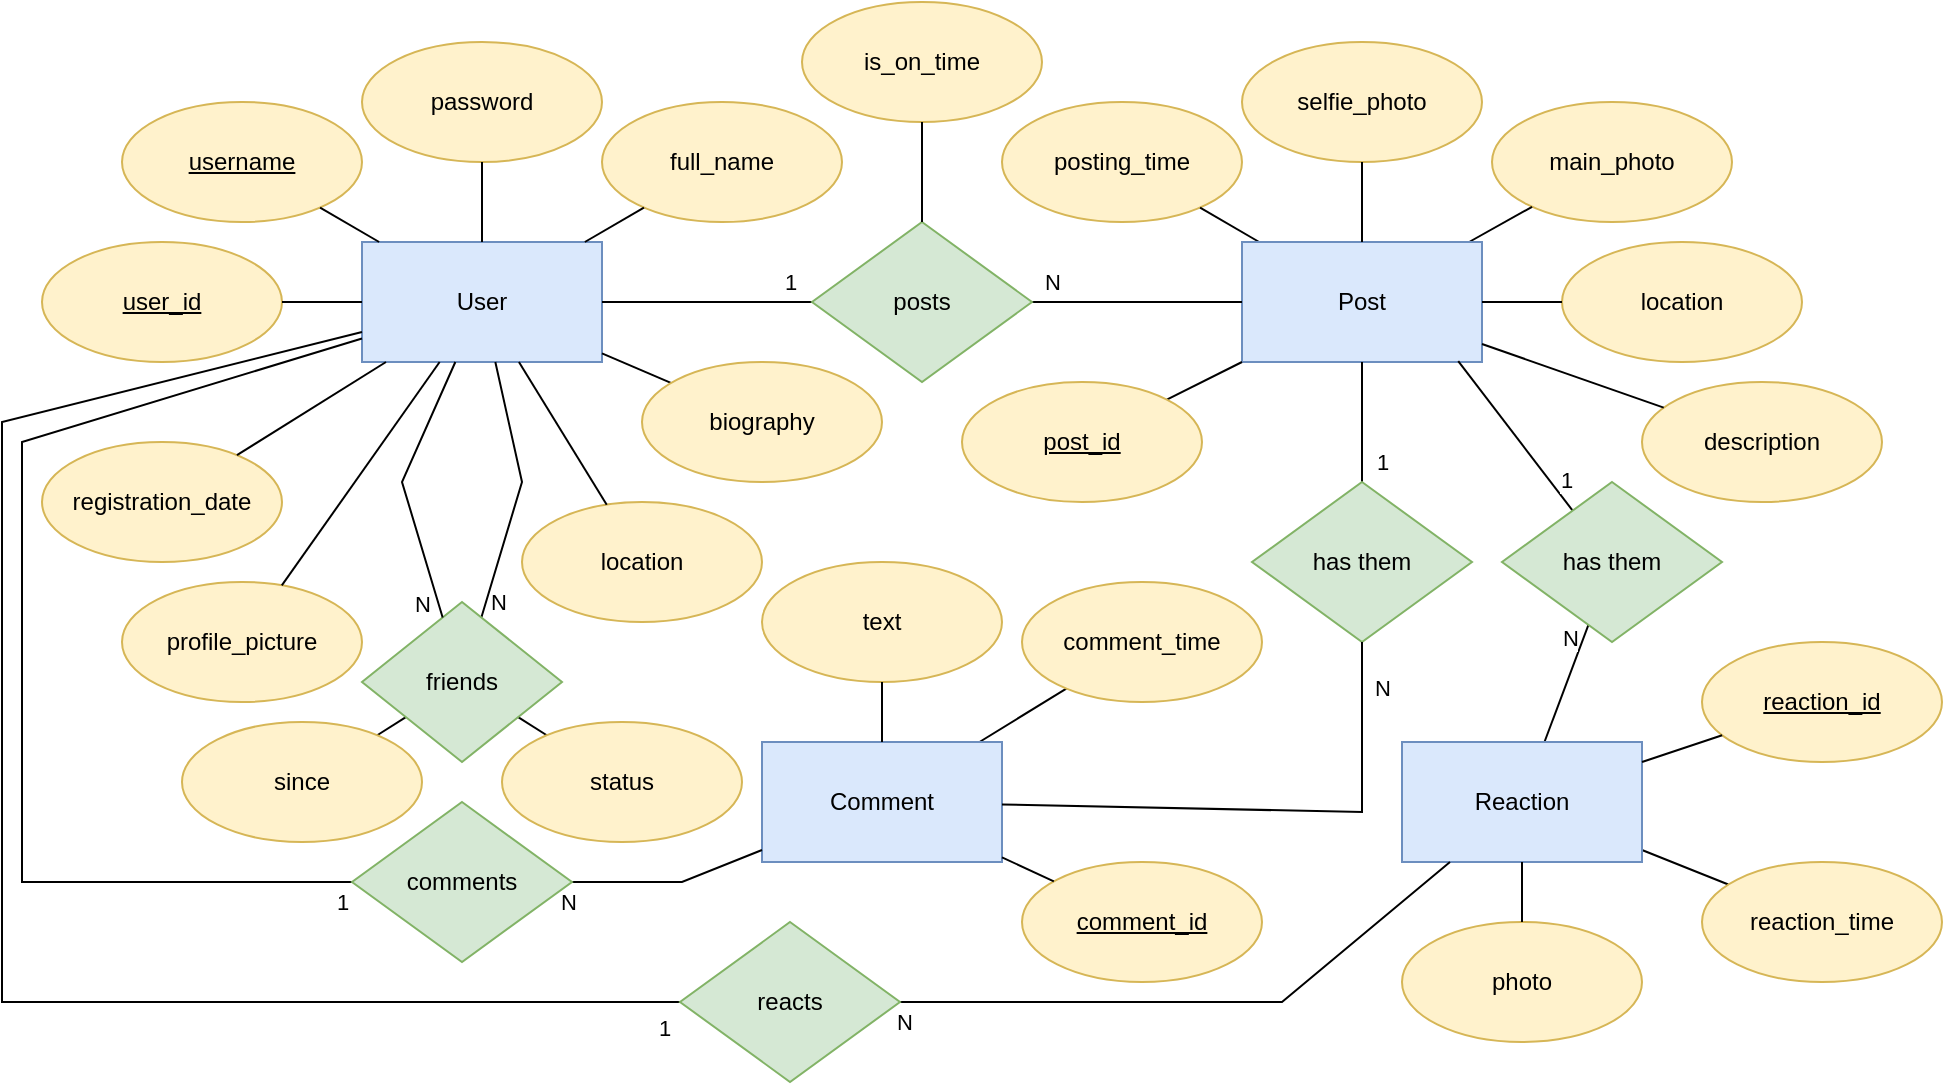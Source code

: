 <mxfile version="20.3.3" type="device"><diagram id="u9HcNteAuFDqeYRJQjm6" name="Page-1"><mxGraphModel dx="1318" dy="826" grid="1" gridSize="10" guides="1" tooltips="1" connect="1" arrows="1" fold="1" page="1" pageScale="1" pageWidth="827" pageHeight="1169" math="0" shadow="0"><root><mxCell id="0"/><mxCell id="1" parent="0"/><mxCell id="w_gpfD4usn8AhkuTjeav-1" value="User" style="rounded=0;whiteSpace=wrap;html=1;fillColor=#dae8fc;strokeColor=#6c8ebf;" parent="1" vertex="1"><mxGeometry x="200" y="150" width="120" height="60" as="geometry"/></mxCell><mxCell id="w_gpfD4usn8AhkuTjeav-2" value="&lt;u&gt;username&lt;/u&gt;" style="ellipse;whiteSpace=wrap;html=1;fillColor=#fff2cc;strokeColor=#d6b656;" parent="1" vertex="1"><mxGeometry x="80" y="80" width="120" height="60" as="geometry"/></mxCell><mxCell id="w_gpfD4usn8AhkuTjeav-3" value="password" style="ellipse;whiteSpace=wrap;html=1;fillColor=#fff2cc;strokeColor=#d6b656;" parent="1" vertex="1"><mxGeometry x="200" y="50" width="120" height="60" as="geometry"/></mxCell><mxCell id="w_gpfD4usn8AhkuTjeav-4" value="posting_time" style="ellipse;whiteSpace=wrap;html=1;fillColor=#fff2cc;strokeColor=#d6b656;" parent="1" vertex="1"><mxGeometry x="520" y="80" width="120" height="60" as="geometry"/></mxCell><mxCell id="w_gpfD4usn8AhkuTjeav-5" value="registration_date" style="ellipse;whiteSpace=wrap;html=1;fillColor=#fff2cc;strokeColor=#d6b656;" parent="1" vertex="1"><mxGeometry x="40" y="250" width="120" height="60" as="geometry"/></mxCell><mxCell id="w_gpfD4usn8AhkuTjeav-6" value="main_photo" style="ellipse;whiteSpace=wrap;html=1;fillColor=#fff2cc;strokeColor=#d6b656;" parent="1" vertex="1"><mxGeometry x="765" y="80" width="120" height="60" as="geometry"/></mxCell><mxCell id="w_gpfD4usn8AhkuTjeav-7" value="&lt;u&gt;user_id&lt;/u&gt;" style="ellipse;whiteSpace=wrap;html=1;fillColor=#fff2cc;strokeColor=#d6b656;" parent="1" vertex="1"><mxGeometry x="40" y="150" width="120" height="60" as="geometry"/></mxCell><mxCell id="w_gpfD4usn8AhkuTjeav-8" value="selfie_photo" style="ellipse;whiteSpace=wrap;html=1;fillColor=#fff2cc;strokeColor=#d6b656;" parent="1" vertex="1"><mxGeometry x="640" y="50" width="120" height="60" as="geometry"/></mxCell><mxCell id="w_gpfD4usn8AhkuTjeav-9" value="" style="endArrow=none;html=1;rounded=0;" parent="1" source="w_gpfD4usn8AhkuTjeav-1" target="w_gpfD4usn8AhkuTjeav-2" edge="1"><mxGeometry width="50" height="50" relative="1" as="geometry"><mxPoint x="300" y="290" as="sourcePoint"/><mxPoint x="350" y="240" as="targetPoint"/></mxGeometry></mxCell><mxCell id="w_gpfD4usn8AhkuTjeav-10" value="" style="endArrow=none;html=1;rounded=0;" parent="1" source="w_gpfD4usn8AhkuTjeav-1" target="w_gpfD4usn8AhkuTjeav-5" edge="1"><mxGeometry width="50" height="50" relative="1" as="geometry"><mxPoint x="380" y="350" as="sourcePoint"/><mxPoint x="430" y="300" as="targetPoint"/></mxGeometry></mxCell><mxCell id="w_gpfD4usn8AhkuTjeav-11" value="" style="endArrow=none;html=1;rounded=0;" parent="1" source="w_gpfD4usn8AhkuTjeav-15" target="w_gpfD4usn8AhkuTjeav-4" edge="1"><mxGeometry width="50" height="50" relative="1" as="geometry"><mxPoint x="450" y="400" as="sourcePoint"/><mxPoint x="500" y="350" as="targetPoint"/></mxGeometry></mxCell><mxCell id="w_gpfD4usn8AhkuTjeav-12" value="" style="endArrow=none;html=1;rounded=0;" parent="1" source="w_gpfD4usn8AhkuTjeav-15" target="w_gpfD4usn8AhkuTjeav-6" edge="1"><mxGeometry width="50" height="50" relative="1" as="geometry"><mxPoint x="460" y="410" as="sourcePoint"/><mxPoint x="510" y="360" as="targetPoint"/></mxGeometry></mxCell><mxCell id="w_gpfD4usn8AhkuTjeav-13" value="" style="endArrow=none;html=1;rounded=0;" parent="1" source="w_gpfD4usn8AhkuTjeav-7" target="w_gpfD4usn8AhkuTjeav-1" edge="1"><mxGeometry width="50" height="50" relative="1" as="geometry"><mxPoint x="380" y="420" as="sourcePoint"/><mxPoint x="430" y="370" as="targetPoint"/></mxGeometry></mxCell><mxCell id="w_gpfD4usn8AhkuTjeav-14" value="" style="endArrow=none;html=1;rounded=0;" parent="1" source="w_gpfD4usn8AhkuTjeav-1" target="w_gpfD4usn8AhkuTjeav-3" edge="1"><mxGeometry width="50" height="50" relative="1" as="geometry"><mxPoint x="330" y="250" as="sourcePoint"/><mxPoint x="380" y="200" as="targetPoint"/></mxGeometry></mxCell><mxCell id="w_gpfD4usn8AhkuTjeav-15" value="Post" style="rounded=0;whiteSpace=wrap;html=1;fillColor=#dae8fc;strokeColor=#6c8ebf;" parent="1" vertex="1"><mxGeometry x="640" y="150" width="120" height="60" as="geometry"/></mxCell><mxCell id="w_gpfD4usn8AhkuTjeav-16" value="" style="endArrow=none;html=1;rounded=0;" parent="1" source="w_gpfD4usn8AhkuTjeav-15" target="w_gpfD4usn8AhkuTjeav-8" edge="1"><mxGeometry width="50" height="50" relative="1" as="geometry"><mxPoint x="630" y="340" as="sourcePoint"/><mxPoint x="680" y="290" as="targetPoint"/></mxGeometry></mxCell><mxCell id="w_gpfD4usn8AhkuTjeav-17" value="" style="endArrow=none;html=1;rounded=0;" parent="1" source="w_gpfD4usn8AhkuTjeav-21" target="w_gpfD4usn8AhkuTjeav-15" edge="1"><mxGeometry width="50" height="50" relative="1" as="geometry"><mxPoint x="390" y="430" as="sourcePoint"/><mxPoint x="440" y="380" as="targetPoint"/></mxGeometry></mxCell><mxCell id="w_gpfD4usn8AhkuTjeav-27" value="N" style="edgeLabel;html=1;align=center;verticalAlign=middle;resizable=0;points=[];" parent="w_gpfD4usn8AhkuTjeav-17" vertex="1" connectable="0"><mxGeometry x="-0.764" relative="1" as="geometry"><mxPoint x="-3" y="-10" as="offset"/></mxGeometry></mxCell><mxCell id="w_gpfD4usn8AhkuTjeav-18" value="" style="endArrow=none;html=1;rounded=0;" parent="1" source="w_gpfD4usn8AhkuTjeav-1" target="w_gpfD4usn8AhkuTjeav-21" edge="1"><mxGeometry width="50" height="50" relative="1" as="geometry"><mxPoint x="400" y="440" as="sourcePoint"/><mxPoint x="450" y="390" as="targetPoint"/></mxGeometry></mxCell><mxCell id="w_gpfD4usn8AhkuTjeav-26" value="1" style="edgeLabel;html=1;align=center;verticalAlign=middle;resizable=0;points=[];" parent="w_gpfD4usn8AhkuTjeav-18" vertex="1" connectable="0"><mxGeometry x="0.782" y="-1" relative="1" as="geometry"><mxPoint y="-11" as="offset"/></mxGeometry></mxCell><mxCell id="w_gpfD4usn8AhkuTjeav-19" value="" style="endArrow=none;html=1;rounded=0;" parent="1" source="w_gpfD4usn8AhkuTjeav-29" target="w_gpfD4usn8AhkuTjeav-15" edge="1"><mxGeometry width="50" height="50" relative="1" as="geometry"><mxPoint x="250" y="440" as="sourcePoint"/><mxPoint x="300" y="390" as="targetPoint"/></mxGeometry></mxCell><mxCell id="w_gpfD4usn8AhkuTjeav-37" value="1" style="edgeLabel;html=1;align=center;verticalAlign=middle;resizable=0;points=[];" parent="w_gpfD4usn8AhkuTjeav-19" vertex="1" connectable="0"><mxGeometry x="-0.5" y="-2" relative="1" as="geometry"><mxPoint x="8" y="5" as="offset"/></mxGeometry></mxCell><mxCell id="w_gpfD4usn8AhkuTjeav-20" value="" style="endArrow=none;html=1;rounded=0;" parent="1" source="w_gpfD4usn8AhkuTjeav-28" target="w_gpfD4usn8AhkuTjeav-25" edge="1"><mxGeometry width="50" height="50" relative="1" as="geometry"><mxPoint x="270" y="445" as="sourcePoint"/><mxPoint x="320" y="395" as="targetPoint"/></mxGeometry></mxCell><mxCell id="w_gpfD4usn8AhkuTjeav-21" value="posts" style="rhombus;whiteSpace=wrap;html=1;fillColor=#d5e8d4;strokeColor=#82b366;" parent="1" vertex="1"><mxGeometry x="425" y="140" width="110" height="80" as="geometry"/></mxCell><mxCell id="w_gpfD4usn8AhkuTjeav-22" value="profile_picture" style="ellipse;whiteSpace=wrap;html=1;fillColor=#fff2cc;strokeColor=#d6b656;" parent="1" vertex="1"><mxGeometry x="80" y="320" width="120" height="60" as="geometry"/></mxCell><mxCell id="w_gpfD4usn8AhkuTjeav-23" value="&lt;u&gt;comment_id&lt;/u&gt;" style="ellipse;whiteSpace=wrap;html=1;fillColor=#fff2cc;strokeColor=#d6b656;" parent="1" vertex="1"><mxGeometry x="530" y="460" width="120" height="60" as="geometry"/></mxCell><mxCell id="w_gpfD4usn8AhkuTjeav-24" value="text" style="ellipse;whiteSpace=wrap;html=1;fillColor=#fff2cc;strokeColor=#d6b656;" parent="1" vertex="1"><mxGeometry x="400" y="310" width="120" height="60" as="geometry"/></mxCell><mxCell id="w_gpfD4usn8AhkuTjeav-25" value="comment_time" style="ellipse;whiteSpace=wrap;html=1;fillColor=#fff2cc;strokeColor=#d6b656;" parent="1" vertex="1"><mxGeometry x="530" y="320" width="120" height="60" as="geometry"/></mxCell><mxCell id="w_gpfD4usn8AhkuTjeav-28" value="Comment" style="rounded=0;whiteSpace=wrap;html=1;fillColor=#dae8fc;strokeColor=#6c8ebf;" parent="1" vertex="1"><mxGeometry x="400" y="400" width="120" height="60" as="geometry"/></mxCell><mxCell id="w_gpfD4usn8AhkuTjeav-29" value="has them" style="rhombus;whiteSpace=wrap;html=1;fillColor=#d5e8d4;strokeColor=#82b366;" parent="1" vertex="1"><mxGeometry x="645" y="270" width="110" height="80" as="geometry"/></mxCell><mxCell id="w_gpfD4usn8AhkuTjeav-31" value="" style="endArrow=none;html=1;rounded=0;" parent="1" source="w_gpfD4usn8AhkuTjeav-41" target="w_gpfD4usn8AhkuTjeav-15" edge="1"><mxGeometry width="50" height="50" relative="1" as="geometry"><mxPoint x="250" y="610" as="sourcePoint"/><mxPoint x="300" y="560" as="targetPoint"/></mxGeometry></mxCell><mxCell id="w_gpfD4usn8AhkuTjeav-32" value="" style="endArrow=none;html=1;rounded=0;" parent="1" source="w_gpfD4usn8AhkuTjeav-28" target="w_gpfD4usn8AhkuTjeav-23" edge="1"><mxGeometry width="50" height="50" relative="1" as="geometry"><mxPoint x="270" y="610" as="sourcePoint"/><mxPoint x="320" y="560" as="targetPoint"/></mxGeometry></mxCell><mxCell id="w_gpfD4usn8AhkuTjeav-33" value="" style="endArrow=none;html=1;rounded=0;" parent="1" source="w_gpfD4usn8AhkuTjeav-24" target="w_gpfD4usn8AhkuTjeav-28" edge="1"><mxGeometry width="50" height="50" relative="1" as="geometry"><mxPoint x="250" y="585" as="sourcePoint"/><mxPoint x="300" y="535" as="targetPoint"/></mxGeometry></mxCell><mxCell id="w_gpfD4usn8AhkuTjeav-34" value="" style="endArrow=none;html=1;rounded=0;" parent="1" source="w_gpfD4usn8AhkuTjeav-1" target="w_gpfD4usn8AhkuTjeav-39" edge="1"><mxGeometry width="50" height="50" relative="1" as="geometry"><mxPoint x="280" y="610" as="sourcePoint"/><mxPoint x="330" y="560" as="targetPoint"/></mxGeometry></mxCell><mxCell id="w_gpfD4usn8AhkuTjeav-35" value="" style="endArrow=none;html=1;rounded=0;" parent="1" source="w_gpfD4usn8AhkuTjeav-28" target="w_gpfD4usn8AhkuTjeav-29" edge="1"><mxGeometry width="50" height="50" relative="1" as="geometry"><mxPoint x="675" y="490" as="sourcePoint"/><mxPoint x="725" y="440" as="targetPoint"/><Array as="points"><mxPoint x="700" y="435"/></Array></mxGeometry></mxCell><mxCell id="w_gpfD4usn8AhkuTjeav-36" value="N" style="edgeLabel;html=1;align=center;verticalAlign=middle;resizable=0;points=[];" parent="w_gpfD4usn8AhkuTjeav-35" vertex="1" connectable="0"><mxGeometry x="0.807" y="-1" relative="1" as="geometry"><mxPoint x="9" y="-3" as="offset"/></mxGeometry></mxCell><mxCell id="w_gpfD4usn8AhkuTjeav-38" value="location" style="ellipse;whiteSpace=wrap;html=1;fillColor=#fff2cc;strokeColor=#d6b656;" parent="1" vertex="1"><mxGeometry x="280" y="280" width="120" height="60" as="geometry"/></mxCell><mxCell id="w_gpfD4usn8AhkuTjeav-39" value="biography" style="ellipse;whiteSpace=wrap;html=1;fillColor=#fff2cc;strokeColor=#d6b656;" parent="1" vertex="1"><mxGeometry x="340" y="210" width="120" height="60" as="geometry"/></mxCell><mxCell id="w_gpfD4usn8AhkuTjeav-40" value="full_name" style="ellipse;whiteSpace=wrap;html=1;fillColor=#fff2cc;strokeColor=#d6b656;" parent="1" vertex="1"><mxGeometry x="320" y="80" width="120" height="60" as="geometry"/></mxCell><mxCell id="w_gpfD4usn8AhkuTjeav-41" value="&lt;u&gt;post_id&lt;/u&gt;" style="ellipse;whiteSpace=wrap;html=1;fillColor=#fff2cc;strokeColor=#d6b656;" parent="1" vertex="1"><mxGeometry x="500" y="220" width="120" height="60" as="geometry"/></mxCell><mxCell id="w_gpfD4usn8AhkuTjeav-42" value="" style="endArrow=none;html=1;rounded=0;" parent="1" source="w_gpfD4usn8AhkuTjeav-38" target="w_gpfD4usn8AhkuTjeav-1" edge="1"><mxGeometry width="50" height="50" relative="1" as="geometry"><mxPoint x="290" y="620" as="sourcePoint"/><mxPoint x="340" y="570" as="targetPoint"/></mxGeometry></mxCell><mxCell id="w_gpfD4usn8AhkuTjeav-43" value="" style="endArrow=none;html=1;rounded=0;" parent="1" source="w_gpfD4usn8AhkuTjeav-22" target="w_gpfD4usn8AhkuTjeav-1" edge="1"><mxGeometry width="50" height="50" relative="1" as="geometry"><mxPoint x="300" y="630" as="sourcePoint"/><mxPoint x="350" y="580" as="targetPoint"/></mxGeometry></mxCell><mxCell id="w_gpfD4usn8AhkuTjeav-44" value="" style="endArrow=none;html=1;rounded=0;startArrow=none;" parent="1" source="w_gpfD4usn8AhkuTjeav-50" target="w_gpfD4usn8AhkuTjeav-1" edge="1"><mxGeometry width="50" height="50" relative="1" as="geometry"><mxPoint x="310" y="640" as="sourcePoint"/><mxPoint x="360" y="590" as="targetPoint"/><Array as="points"><mxPoint x="280" y="270"/></Array></mxGeometry></mxCell><mxCell id="w_gpfD4usn8AhkuTjeav-56" value="N" style="edgeLabel;html=1;align=center;verticalAlign=middle;resizable=0;points=[];" parent="w_gpfD4usn8AhkuTjeav-44" vertex="1" connectable="0"><mxGeometry x="-0.853" relative="1" as="geometry"><mxPoint x="-33" y="2" as="offset"/></mxGeometry></mxCell><mxCell id="w_gpfD4usn8AhkuTjeav-46" value="" style="endArrow=none;html=1;rounded=0;" parent="1" source="w_gpfD4usn8AhkuTjeav-54" target="w_gpfD4usn8AhkuTjeav-50" edge="1"><mxGeometry width="50" height="50" relative="1" as="geometry"><mxPoint x="330" y="660" as="sourcePoint"/><mxPoint x="310" y="530" as="targetPoint"/></mxGeometry></mxCell><mxCell id="w_gpfD4usn8AhkuTjeav-47" value="" style="endArrow=none;html=1;rounded=0;" parent="1" source="w_gpfD4usn8AhkuTjeav-55" target="w_gpfD4usn8AhkuTjeav-50" edge="1"><mxGeometry width="50" height="50" relative="1" as="geometry"><mxPoint x="340" y="670" as="sourcePoint"/><mxPoint x="190" y="530" as="targetPoint"/></mxGeometry></mxCell><mxCell id="w_gpfD4usn8AhkuTjeav-48" value="" style="endArrow=none;html=1;rounded=0;" parent="1" source="w_gpfD4usn8AhkuTjeav-40" target="w_gpfD4usn8AhkuTjeav-1" edge="1"><mxGeometry width="50" height="50" relative="1" as="geometry"><mxPoint x="350" y="680" as="sourcePoint"/><mxPoint x="400" y="630" as="targetPoint"/></mxGeometry></mxCell><mxCell id="w_gpfD4usn8AhkuTjeav-50" value="friends" style="rhombus;whiteSpace=wrap;html=1;fillColor=#d5e8d4;strokeColor=#82b366;" parent="1" vertex="1"><mxGeometry x="200" y="330" width="100" height="80" as="geometry"/></mxCell><mxCell id="w_gpfD4usn8AhkuTjeav-51" value="" style="endArrow=none;html=1;rounded=0;" parent="1" source="w_gpfD4usn8AhkuTjeav-1" target="w_gpfD4usn8AhkuTjeav-50" edge="1"><mxGeometry width="50" height="50" relative="1" as="geometry"><mxPoint x="216.471" y="500" as="sourcePoint"/><mxPoint x="218.5" y="210" as="targetPoint"/><Array as="points"><mxPoint x="220" y="270"/></Array></mxGeometry></mxCell><mxCell id="w_gpfD4usn8AhkuTjeav-57" value="N" style="edgeLabel;html=1;align=center;verticalAlign=middle;resizable=0;points=[];" parent="w_gpfD4usn8AhkuTjeav-51" vertex="1" connectable="0"><mxGeometry x="0.783" y="3" relative="1" as="geometry"><mxPoint x="29" y="7" as="offset"/></mxGeometry></mxCell><mxCell id="w_gpfD4usn8AhkuTjeav-54" value="status" style="ellipse;whiteSpace=wrap;html=1;fillColor=#fff2cc;strokeColor=#d6b656;" parent="1" vertex="1"><mxGeometry x="270" y="390" width="120" height="60" as="geometry"/></mxCell><mxCell id="w_gpfD4usn8AhkuTjeav-55" value="since" style="ellipse;whiteSpace=wrap;html=1;fillColor=#fff2cc;strokeColor=#d6b656;" parent="1" vertex="1"><mxGeometry x="110" y="390" width="120" height="60" as="geometry"/></mxCell><mxCell id="w_gpfD4usn8AhkuTjeav-63" value="is_on_time" style="ellipse;whiteSpace=wrap;html=1;fillColor=#fff2cc;strokeColor=#d6b656;" parent="1" vertex="1"><mxGeometry x="420" y="30" width="120" height="60" as="geometry"/></mxCell><mxCell id="w_gpfD4usn8AhkuTjeav-64" value="description" style="ellipse;whiteSpace=wrap;html=1;fillColor=#fff2cc;strokeColor=#d6b656;" parent="1" vertex="1"><mxGeometry x="840" y="220" width="120" height="60" as="geometry"/></mxCell><mxCell id="w_gpfD4usn8AhkuTjeav-65" value="location" style="ellipse;whiteSpace=wrap;html=1;fillColor=#fff2cc;strokeColor=#d6b656;" parent="1" vertex="1"><mxGeometry x="800" y="150" width="120" height="60" as="geometry"/></mxCell><mxCell id="w_gpfD4usn8AhkuTjeav-66" value="" style="endArrow=none;html=1;rounded=0;" parent="1" source="w_gpfD4usn8AhkuTjeav-15" target="w_gpfD4usn8AhkuTjeav-64" edge="1"><mxGeometry width="50" height="50" relative="1" as="geometry"><mxPoint x="1100" y="330" as="sourcePoint"/><mxPoint x="1150" y="280" as="targetPoint"/></mxGeometry></mxCell><mxCell id="w_gpfD4usn8AhkuTjeav-67" value="" style="endArrow=none;html=1;rounded=0;exitX=0.901;exitY=0.993;exitDx=0;exitDy=0;exitPerimeter=0;" parent="1" source="w_gpfD4usn8AhkuTjeav-15" target="w_gpfD4usn8AhkuTjeav-77" edge="1"><mxGeometry width="50" height="50" relative="1" as="geometry"><mxPoint x="800" y="220" as="sourcePoint"/><mxPoint x="1150" y="280" as="targetPoint"/><Array as="points"/></mxGeometry></mxCell><mxCell id="w_gpfD4usn8AhkuTjeav-78" value="1" style="edgeLabel;html=1;align=center;verticalAlign=middle;resizable=0;points=[];" parent="w_gpfD4usn8AhkuTjeav-67" vertex="1" connectable="0"><mxGeometry x="0.849" y="1" relative="1" as="geometry"><mxPoint y="-9" as="offset"/></mxGeometry></mxCell><mxCell id="w_gpfD4usn8AhkuTjeav-68" value="" style="endArrow=none;html=1;rounded=0;" parent="1" source="w_gpfD4usn8AhkuTjeav-77" target="w_gpfD4usn8AhkuTjeav-74" edge="1"><mxGeometry width="50" height="50" relative="1" as="geometry"><mxPoint x="780" y="360" as="sourcePoint"/><mxPoint x="1150" y="280" as="targetPoint"/><Array as="points"/></mxGeometry></mxCell><mxCell id="w_gpfD4usn8AhkuTjeav-79" value="N" style="edgeLabel;html=1;align=center;verticalAlign=middle;resizable=0;points=[];" parent="w_gpfD4usn8AhkuTjeav-68" vertex="1" connectable="0"><mxGeometry x="-0.867" relative="1" as="geometry"><mxPoint x="-8" y="3" as="offset"/></mxGeometry></mxCell><mxCell id="w_gpfD4usn8AhkuTjeav-69" value="" style="endArrow=none;html=1;rounded=0;" parent="1" source="w_gpfD4usn8AhkuTjeav-15" target="w_gpfD4usn8AhkuTjeav-65" edge="1"><mxGeometry width="50" height="50" relative="1" as="geometry"><mxPoint x="470" y="420" as="sourcePoint"/><mxPoint x="520" y="370" as="targetPoint"/></mxGeometry></mxCell><mxCell id="w_gpfD4usn8AhkuTjeav-70" value="" style="endArrow=none;html=1;rounded=0;" parent="1" source="w_gpfD4usn8AhkuTjeav-74" target="w_gpfD4usn8AhkuTjeav-73" edge="1"><mxGeometry width="50" height="50" relative="1" as="geometry"><mxPoint x="800" y="580" as="sourcePoint"/><mxPoint x="850" y="530" as="targetPoint"/></mxGeometry></mxCell><mxCell id="w_gpfD4usn8AhkuTjeav-71" value="&lt;u&gt;reaction_id&lt;/u&gt;" style="ellipse;whiteSpace=wrap;html=1;fillColor=#fff2cc;strokeColor=#d6b656;" parent="1" vertex="1"><mxGeometry x="870" y="350" width="120" height="60" as="geometry"/></mxCell><mxCell id="w_gpfD4usn8AhkuTjeav-72" value="photo" style="ellipse;whiteSpace=wrap;html=1;fillColor=#fff2cc;strokeColor=#d6b656;" parent="1" vertex="1"><mxGeometry x="720" y="490" width="120" height="60" as="geometry"/></mxCell><mxCell id="w_gpfD4usn8AhkuTjeav-73" value="reaction_time" style="ellipse;whiteSpace=wrap;html=1;fillColor=#fff2cc;strokeColor=#d6b656;" parent="1" vertex="1"><mxGeometry x="870" y="460" width="120" height="60" as="geometry"/></mxCell><mxCell id="w_gpfD4usn8AhkuTjeav-74" value="Reaction" style="rounded=0;whiteSpace=wrap;html=1;fillColor=#dae8fc;strokeColor=#6c8ebf;" parent="1" vertex="1"><mxGeometry x="720" y="400" width="120" height="60" as="geometry"/></mxCell><mxCell id="w_gpfD4usn8AhkuTjeav-75" value="" style="endArrow=none;html=1;rounded=0;" parent="1" source="w_gpfD4usn8AhkuTjeav-74" target="w_gpfD4usn8AhkuTjeav-71" edge="1"><mxGeometry width="50" height="50" relative="1" as="geometry"><mxPoint x="800" y="745" as="sourcePoint"/><mxPoint x="850" y="695" as="targetPoint"/></mxGeometry></mxCell><mxCell id="w_gpfD4usn8AhkuTjeav-76" value="" style="endArrow=none;html=1;rounded=0;" parent="1" source="w_gpfD4usn8AhkuTjeav-72" target="w_gpfD4usn8AhkuTjeav-74" edge="1"><mxGeometry width="50" height="50" relative="1" as="geometry"><mxPoint x="780" y="720" as="sourcePoint"/><mxPoint x="830" y="670" as="targetPoint"/></mxGeometry></mxCell><mxCell id="w_gpfD4usn8AhkuTjeav-77" value="has them" style="rhombus;whiteSpace=wrap;html=1;fillColor=#d5e8d4;strokeColor=#82b366;" parent="1" vertex="1"><mxGeometry x="770" y="270" width="110" height="80" as="geometry"/></mxCell><mxCell id="w_gpfD4usn8AhkuTjeav-80" value="" style="endArrow=none;html=1;rounded=0;" parent="1" source="w_gpfD4usn8AhkuTjeav-1" target="w_gpfD4usn8AhkuTjeav-87" edge="1"><mxGeometry width="50" height="50" relative="1" as="geometry"><mxPoint x="1080" y="360" as="sourcePoint"/><mxPoint x="1130" y="310" as="targetPoint"/><Array as="points"><mxPoint x="30" y="250"/><mxPoint x="30" y="470"/></Array></mxGeometry></mxCell><mxCell id="w_gpfD4usn8AhkuTjeav-89" value="1" style="edgeLabel;html=1;align=center;verticalAlign=middle;resizable=0;points=[];" parent="w_gpfD4usn8AhkuTjeav-80" vertex="1" connectable="0"><mxGeometry x="0.973" relative="1" as="geometry"><mxPoint x="2" y="10" as="offset"/></mxGeometry></mxCell><mxCell id="w_gpfD4usn8AhkuTjeav-81" value="" style="endArrow=none;html=1;rounded=0;" parent="1" source="w_gpfD4usn8AhkuTjeav-86" target="w_gpfD4usn8AhkuTjeav-74" edge="1"><mxGeometry width="50" height="50" relative="1" as="geometry"><mxPoint x="1090" y="370" as="sourcePoint"/><mxPoint x="1140" y="320" as="targetPoint"/><Array as="points"><mxPoint x="660" y="530"/></Array></mxGeometry></mxCell><mxCell id="w_gpfD4usn8AhkuTjeav-91" value="N" style="edgeLabel;html=1;align=center;verticalAlign=middle;resizable=0;points=[];" parent="w_gpfD4usn8AhkuTjeav-81" vertex="1" connectable="0"><mxGeometry x="-0.704" y="-3" relative="1" as="geometry"><mxPoint x="-43" y="7" as="offset"/></mxGeometry></mxCell><mxCell id="w_gpfD4usn8AhkuTjeav-83" value="" style="endArrow=none;html=1;rounded=0;" parent="1" source="w_gpfD4usn8AhkuTjeav-1" target="w_gpfD4usn8AhkuTjeav-86" edge="1"><mxGeometry width="50" height="50" relative="1" as="geometry"><mxPoint x="1110" y="390" as="sourcePoint"/><mxPoint x="1160" y="340" as="targetPoint"/><Array as="points"><mxPoint x="20" y="240"/><mxPoint x="20" y="530"/></Array></mxGeometry></mxCell><mxCell id="23eb3B-mkuDG8YFojcmj-5" value="1" style="edgeLabel;html=1;align=center;verticalAlign=middle;resizable=0;points=[];" vertex="1" connectable="0" parent="w_gpfD4usn8AhkuTjeav-83"><mxGeometry x="0.949" y="-2" relative="1" as="geometry"><mxPoint x="12" y="11" as="offset"/></mxGeometry></mxCell><mxCell id="w_gpfD4usn8AhkuTjeav-85" value="" style="endArrow=none;html=1;rounded=0;" parent="1" source="w_gpfD4usn8AhkuTjeav-87" target="w_gpfD4usn8AhkuTjeav-28" edge="1"><mxGeometry width="50" height="50" relative="1" as="geometry"><mxPoint x="1080" y="360" as="sourcePoint"/><mxPoint x="1130" y="310" as="targetPoint"/><Array as="points"><mxPoint x="360" y="470"/></Array></mxGeometry></mxCell><mxCell id="w_gpfD4usn8AhkuTjeav-88" value="N" style="edgeLabel;html=1;align=center;verticalAlign=middle;resizable=0;points=[];" parent="w_gpfD4usn8AhkuTjeav-85" vertex="1" connectable="0"><mxGeometry x="-0.884" y="3" relative="1" as="geometry"><mxPoint x="-8" y="13" as="offset"/></mxGeometry></mxCell><mxCell id="w_gpfD4usn8AhkuTjeav-86" value="reacts" style="rhombus;whiteSpace=wrap;html=1;fillColor=#d5e8d4;strokeColor=#82b366;" parent="1" vertex="1"><mxGeometry x="359" y="490" width="110" height="80" as="geometry"/></mxCell><mxCell id="w_gpfD4usn8AhkuTjeav-87" value="comments" style="rhombus;whiteSpace=wrap;html=1;fillColor=#d5e8d4;strokeColor=#82b366;" parent="1" vertex="1"><mxGeometry x="195" y="430" width="110" height="80" as="geometry"/></mxCell><mxCell id="23eb3B-mkuDG8YFojcmj-1" value="" style="endArrow=none;html=1;rounded=0;" edge="1" parent="1" source="w_gpfD4usn8AhkuTjeav-21" target="w_gpfD4usn8AhkuTjeav-63"><mxGeometry width="50" height="50" relative="1" as="geometry"><mxPoint x="470" y="390" as="sourcePoint"/><mxPoint x="520" y="340" as="targetPoint"/></mxGeometry></mxCell></root></mxGraphModel></diagram></mxfile>